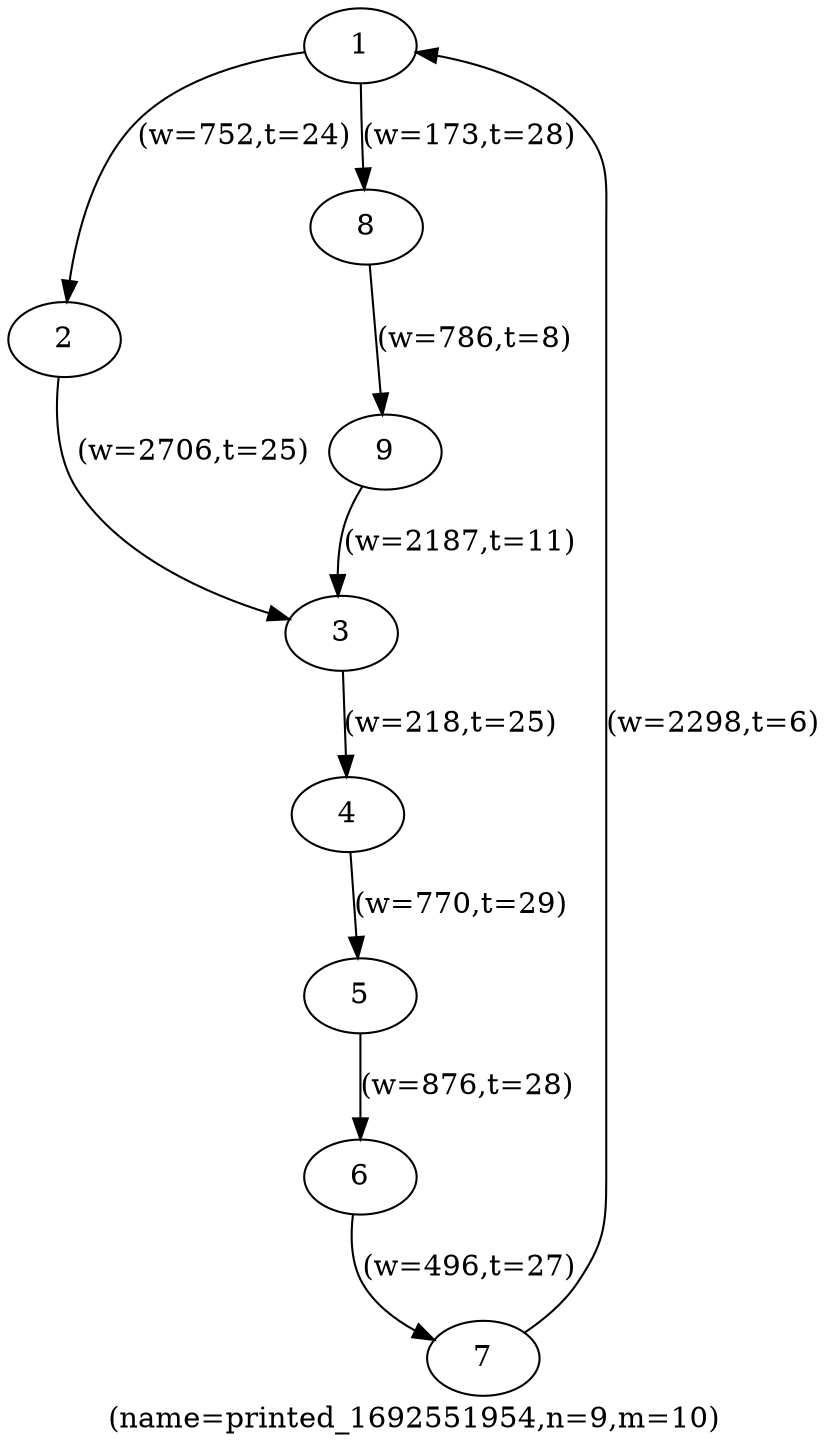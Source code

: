 digraph printed_1692551954 {
label="(name=printed_1692551954,n=9,m=10)";
	1 -> 2 [label="(w=752,t=24)"];
	2 -> 3 [label="(w=2706,t=25)"];
	3 -> 4 [label="(w=218,t=25)"];
	4 -> 5 [label="(w=770,t=29)"];
	5 -> 6 [label="(w=876,t=28)"];
	6 -> 7 [label="(w=496,t=27)"];
	7 -> 1 [label="(w=2298,t=6)"];
	1 -> 8 [label="(w=173,t=28)"];
	8 -> 9 [label="(w=786,t=8)"];
	9 -> 3 [label="(w=2187,t=11)"];
	1 [label="1"];
	2 [label="2"];
	3 [label="3"];
	4 [label="4"];
	5 [label="5"];
	6 [label="6"];
	7 [label="7"];
	8 [label="8"];
	9 [label="9"];
}
